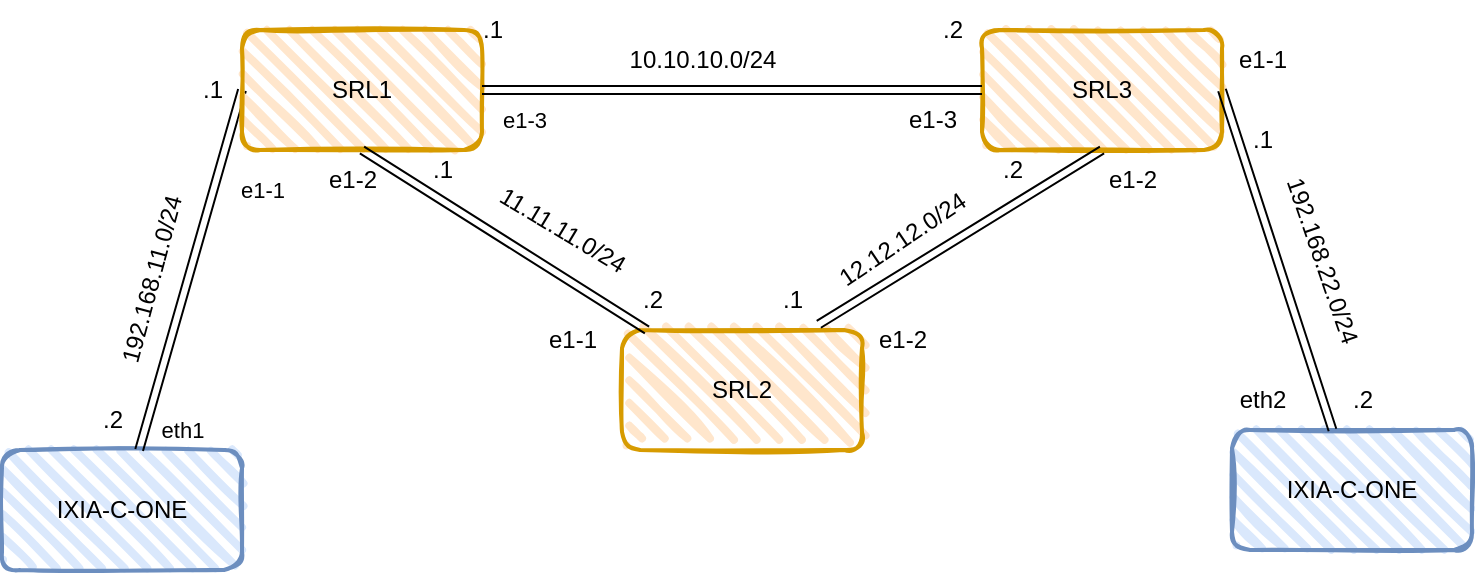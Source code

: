 <mxfile>
    <diagram id="iCZwr7uqCE_ZhTNPtpgy" name="Page-1">
        <mxGraphModel dx="760" dy="551" grid="1" gridSize="10" guides="1" tooltips="1" connect="1" arrows="1" fold="1" page="1" pageScale="1" pageWidth="850" pageHeight="1100" math="0" shadow="0">
            <root>
                <mxCell id="0"/>
                <mxCell id="1" parent="0"/>
                <mxCell id="7" value="IXIA-C-ONE" style="rounded=1;whiteSpace=wrap;html=1;strokeWidth=2;fillWeight=4;hachureGap=8;hachureAngle=45;fillColor=#dae8fc;sketch=1;strokeColor=#6c8ebf;" parent="1" vertex="1">
                    <mxGeometry x="20" y="270" width="120" height="60" as="geometry"/>
                </mxCell>
                <mxCell id="8" value="IXIA-C-ONE" style="rounded=1;whiteSpace=wrap;html=1;strokeWidth=2;fillWeight=4;hachureGap=8;hachureAngle=45;fillColor=#dae8fc;sketch=1;strokeColor=#6c8ebf;" parent="1" vertex="1">
                    <mxGeometry x="635" y="260" width="120" height="60" as="geometry"/>
                </mxCell>
                <mxCell id="12" value="SRL2" style="rounded=1;whiteSpace=wrap;html=1;strokeWidth=2;fillWeight=4;hachureGap=8;hachureAngle=45;fillColor=#ffe6cc;sketch=1;strokeColor=#d79b00;" parent="1" vertex="1">
                    <mxGeometry x="330" y="210" width="120" height="60" as="geometry"/>
                </mxCell>
                <mxCell id="14" value="" style="shape=link;html=1;entryX=0;entryY=0.5;entryDx=0;entryDy=0;" parent="1" source="7" target="15" edge="1">
                    <mxGeometry width="100" relative="1" as="geometry">
                        <mxPoint x="340" y="280" as="sourcePoint"/>
                        <mxPoint x="440" y="280" as="targetPoint"/>
                    </mxGeometry>
                </mxCell>
                <mxCell id="26" value="eth1" style="edgeLabel;html=1;align=center;verticalAlign=middle;resizable=0;points=[];" parent="14" vertex="1" connectable="0">
                    <mxGeometry x="-0.783" y="-1" relative="1" as="geometry">
                        <mxPoint x="15" y="9" as="offset"/>
                    </mxGeometry>
                </mxCell>
                <mxCell id="27" value="e1-1" style="edgeLabel;html=1;align=center;verticalAlign=middle;resizable=0;points=[];" parent="14" vertex="1" connectable="0">
                    <mxGeometry x="0.733" y="2" relative="1" as="geometry">
                        <mxPoint x="19" y="26" as="offset"/>
                    </mxGeometry>
                </mxCell>
                <mxCell id="15" value="SRL1" style="rounded=1;whiteSpace=wrap;html=1;strokeWidth=2;fillWeight=4;hachureGap=8;hachureAngle=45;fillColor=#ffe6cc;sketch=1;strokeColor=#d79b00;" parent="1" vertex="1">
                    <mxGeometry x="140" y="60" width="120" height="60" as="geometry"/>
                </mxCell>
                <mxCell id="16" value="SRL3" style="rounded=1;whiteSpace=wrap;html=1;strokeWidth=2;fillWeight=4;hachureGap=8;hachureAngle=45;fillColor=#ffe6cc;sketch=1;strokeColor=#d79b00;" parent="1" vertex="1">
                    <mxGeometry x="510" y="60" width="120" height="60" as="geometry"/>
                </mxCell>
                <mxCell id="19" value="" style="shape=link;html=1;entryX=0;entryY=0.5;entryDx=0;entryDy=0;exitX=1;exitY=0.5;exitDx=0;exitDy=0;" parent="1" source="15" target="16" edge="1">
                    <mxGeometry width="100" relative="1" as="geometry">
                        <mxPoint x="312.44" y="268.8" as="sourcePoint"/>
                        <mxPoint x="420" y="160" as="targetPoint"/>
                    </mxGeometry>
                </mxCell>
                <mxCell id="28" value="e1-3" style="edgeLabel;html=1;align=center;verticalAlign=middle;resizable=0;points=[];" parent="19" vertex="1" connectable="0">
                    <mxGeometry x="-0.797" y="3" relative="1" as="geometry">
                        <mxPoint x="-5" y="18" as="offset"/>
                    </mxGeometry>
                </mxCell>
                <mxCell id="23" value="" style="shape=link;html=1;entryX=1;entryY=0.5;entryDx=0;entryDy=0;" parent="1" source="8" target="16" edge="1">
                    <mxGeometry width="100" relative="1" as="geometry">
                        <mxPoint x="550" y="280" as="sourcePoint"/>
                        <mxPoint x="440" y="150" as="targetPoint"/>
                    </mxGeometry>
                </mxCell>
                <mxCell id="24" value="" style="shape=link;html=1;entryX=0.5;entryY=1;entryDx=0;entryDy=0;" parent="1" source="12" target="15" edge="1">
                    <mxGeometry width="100" relative="1" as="geometry">
                        <mxPoint x="160" y="120" as="sourcePoint"/>
                        <mxPoint x="250" y="120" as="targetPoint"/>
                    </mxGeometry>
                </mxCell>
                <mxCell id="25" value="" style="shape=link;html=1;entryX=0.82;entryY=-0.047;entryDx=0;entryDy=0;exitX=0.5;exitY=1;exitDx=0;exitDy=0;entryPerimeter=0;" parent="1" source="16" target="12" edge="1">
                    <mxGeometry width="100" relative="1" as="geometry">
                        <mxPoint x="387" y="220" as="sourcePoint"/>
                        <mxPoint x="310" y="150" as="targetPoint"/>
                    </mxGeometry>
                </mxCell>
                <mxCell id="29" value="e1-3" style="text;html=1;align=center;verticalAlign=middle;resizable=0;points=[];autosize=1;strokeColor=none;fillColor=none;" parent="1" vertex="1">
                    <mxGeometry x="460" y="90" width="50" height="30" as="geometry"/>
                </mxCell>
                <mxCell id="30" value="e1-1" style="text;html=1;align=center;verticalAlign=middle;resizable=0;points=[];autosize=1;strokeColor=none;fillColor=none;" parent="1" vertex="1">
                    <mxGeometry x="280" y="200" width="50" height="30" as="geometry"/>
                </mxCell>
                <mxCell id="31" value="e1-2" style="text;html=1;align=center;verticalAlign=middle;resizable=0;points=[];autosize=1;strokeColor=none;fillColor=none;" parent="1" vertex="1">
                    <mxGeometry x="445" y="200" width="50" height="30" as="geometry"/>
                </mxCell>
                <mxCell id="32" value="e1-2" style="text;html=1;align=center;verticalAlign=middle;resizable=0;points=[];autosize=1;strokeColor=none;fillColor=none;" parent="1" vertex="1">
                    <mxGeometry x="170" y="120" width="50" height="30" as="geometry"/>
                </mxCell>
                <mxCell id="33" value="e1-2" style="text;html=1;align=center;verticalAlign=middle;resizable=0;points=[];autosize=1;strokeColor=none;fillColor=none;" parent="1" vertex="1">
                    <mxGeometry x="560" y="120" width="50" height="30" as="geometry"/>
                </mxCell>
                <mxCell id="34" value="e1-1" style="text;html=1;align=center;verticalAlign=middle;resizable=0;points=[];autosize=1;strokeColor=none;fillColor=none;" parent="1" vertex="1">
                    <mxGeometry x="625" y="60" width="50" height="30" as="geometry"/>
                </mxCell>
                <mxCell id="35" value="eth2" style="text;html=1;align=center;verticalAlign=middle;resizable=0;points=[];autosize=1;strokeColor=none;fillColor=none;" parent="1" vertex="1">
                    <mxGeometry x="625" y="230" width="50" height="30" as="geometry"/>
                </mxCell>
                <mxCell id="36" value="10.10.10.0/24" style="text;html=1;align=center;verticalAlign=middle;resizable=0;points=[];autosize=1;strokeColor=none;fillColor=none;" parent="1" vertex="1">
                    <mxGeometry x="320" y="60" width="100" height="30" as="geometry"/>
                </mxCell>
                <mxCell id="37" value="192.168.11.0/24" style="text;html=1;align=center;verticalAlign=middle;resizable=0;points=[];autosize=1;strokeColor=none;fillColor=none;rotation=-75;" parent="1" vertex="1">
                    <mxGeometry x="40" y="170" width="110" height="30" as="geometry"/>
                </mxCell>
                <mxCell id="38" value=".2" style="text;html=1;align=center;verticalAlign=middle;resizable=0;points=[];autosize=1;strokeColor=none;fillColor=none;" parent="1" vertex="1">
                    <mxGeometry x="60" y="240" width="30" height="30" as="geometry"/>
                </mxCell>
                <mxCell id="39" value=".1" style="text;html=1;align=center;verticalAlign=middle;resizable=0;points=[];autosize=1;strokeColor=none;fillColor=none;" parent="1" vertex="1">
                    <mxGeometry x="110" y="75" width="30" height="30" as="geometry"/>
                </mxCell>
                <mxCell id="40" value=".1" style="text;html=1;align=center;verticalAlign=middle;resizable=0;points=[];autosize=1;strokeColor=none;fillColor=none;" parent="1" vertex="1">
                    <mxGeometry x="250" y="45" width="30" height="30" as="geometry"/>
                </mxCell>
                <mxCell id="41" value=".2" style="text;html=1;align=center;verticalAlign=middle;resizable=0;points=[];autosize=1;strokeColor=none;fillColor=none;" parent="1" vertex="1">
                    <mxGeometry x="480" y="45" width="30" height="30" as="geometry"/>
                </mxCell>
                <mxCell id="42" value="11.11.11.0/24" style="text;html=1;align=center;verticalAlign=middle;resizable=0;points=[];autosize=1;strokeColor=none;fillColor=none;rotation=31;" parent="1" vertex="1">
                    <mxGeometry x="255" y="145" width="90" height="30" as="geometry"/>
                </mxCell>
                <mxCell id="44" value=".1" style="text;html=1;align=center;verticalAlign=middle;resizable=0;points=[];autosize=1;strokeColor=none;fillColor=none;" parent="1" vertex="1">
                    <mxGeometry x="225" y="115" width="30" height="30" as="geometry"/>
                </mxCell>
                <mxCell id="45" value=".2" style="text;html=1;align=center;verticalAlign=middle;resizable=0;points=[];autosize=1;strokeColor=none;fillColor=none;" parent="1" vertex="1">
                    <mxGeometry x="330" y="180" width="30" height="30" as="geometry"/>
                </mxCell>
                <mxCell id="46" value=".2" style="text;html=1;align=center;verticalAlign=middle;resizable=0;points=[];autosize=1;strokeColor=none;fillColor=none;" parent="1" vertex="1">
                    <mxGeometry x="510" y="115" width="30" height="30" as="geometry"/>
                </mxCell>
                <mxCell id="47" value=".1" style="text;html=1;align=center;verticalAlign=middle;resizable=0;points=[];autosize=1;strokeColor=none;fillColor=none;" parent="1" vertex="1">
                    <mxGeometry x="400" y="180" width="30" height="30" as="geometry"/>
                </mxCell>
                <mxCell id="48" value=".1" style="text;html=1;align=center;verticalAlign=middle;resizable=0;points=[];autosize=1;strokeColor=none;fillColor=none;" parent="1" vertex="1">
                    <mxGeometry x="635" y="100" width="30" height="30" as="geometry"/>
                </mxCell>
                <mxCell id="49" value=".2" style="text;html=1;align=center;verticalAlign=middle;resizable=0;points=[];autosize=1;strokeColor=none;fillColor=none;" parent="1" vertex="1">
                    <mxGeometry x="685" y="230" width="30" height="30" as="geometry"/>
                </mxCell>
                <mxCell id="50" value="12.12.12.0/24" style="text;html=1;align=center;verticalAlign=middle;resizable=0;points=[];autosize=1;strokeColor=none;fillColor=none;rotation=-34;" parent="1" vertex="1">
                    <mxGeometry x="420" y="150" width="100" height="30" as="geometry"/>
                </mxCell>
                <mxCell id="51" value="192.168.22.0/24" style="text;html=1;align=center;verticalAlign=middle;resizable=0;points=[];autosize=1;strokeColor=none;fillColor=none;rotation=71;" parent="1" vertex="1">
                    <mxGeometry x="625" y="160" width="110" height="30" as="geometry"/>
                </mxCell>
            </root>
        </mxGraphModel>
    </diagram>
</mxfile>